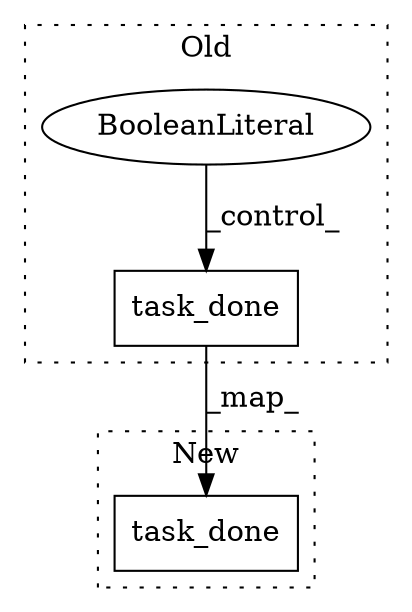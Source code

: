 digraph G {
subgraph cluster0 {
1 [label="task_done" a="32" s="7248" l="11" shape="box"];
3 [label="BooleanLiteral" a="9" s="7083" l="4" shape="ellipse"];
label = "Old";
style="dotted";
}
subgraph cluster1 {
2 [label="task_done" a="32" s="8072" l="11" shape="box"];
label = "New";
style="dotted";
}
1 -> 2 [label="_map_"];
3 -> 1 [label="_control_"];
}